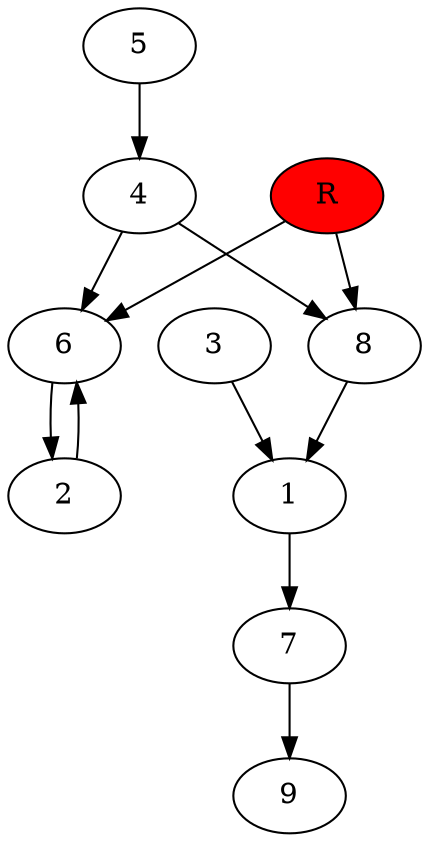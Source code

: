 digraph prb26951 {
	1
	2
	3
	4
	5
	6
	7
	8
	R [fillcolor="#ff0000" style=filled]
	1 -> 7
	2 -> 6
	3 -> 1
	4 -> 6
	4 -> 8
	5 -> 4
	6 -> 2
	7 -> 9
	8 -> 1
	R -> 6
	R -> 8
}
